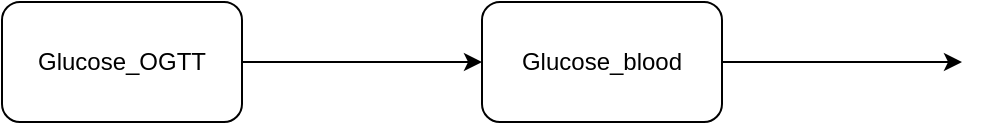 <mxfile version="24.4.0" type="device" pages="6">
  <diagram id="NMiwrWdRVJsLs8OPodjR" name="Simple">
    <mxGraphModel dx="2074" dy="1230" grid="1" gridSize="10" guides="1" tooltips="1" connect="1" arrows="1" fold="1" page="1" pageScale="1" pageWidth="850" pageHeight="1100" math="0" shadow="0">
      <root>
        <mxCell id="0" />
        <mxCell id="1" parent="0" />
        <mxCell id="drTurekCJY-aTA2y8rEC-1" value="Glucose_blood" style="rounded=1;whiteSpace=wrap;html=1;" parent="1" vertex="1">
          <mxGeometry x="270" y="290" width="120" height="60" as="geometry" />
        </mxCell>
        <mxCell id="drTurekCJY-aTA2y8rEC-2" value="" style="endArrow=classic;html=1;rounded=0;entryX=0;entryY=0.5;entryDx=0;entryDy=0;" parent="1" source="drTurekCJY-aTA2y8rEC-4" target="drTurekCJY-aTA2y8rEC-1" edge="1">
          <mxGeometry width="50" height="50" relative="1" as="geometry">
            <mxPoint x="150" y="325" as="sourcePoint" />
            <mxPoint x="260" y="320" as="targetPoint" />
            <Array as="points" />
          </mxGeometry>
        </mxCell>
        <mxCell id="drTurekCJY-aTA2y8rEC-3" value="" style="endArrow=none;html=1;rounded=0;entryDx=0;entryDy=0;strokeColor=default;endFill=0;" parent="1" target="drTurekCJY-aTA2y8rEC-4" edge="1">
          <mxGeometry width="50" height="50" relative="1" as="geometry">
            <mxPoint x="150" y="320" as="sourcePoint" />
            <mxPoint x="290" y="325" as="targetPoint" />
            <Array as="points" />
          </mxGeometry>
        </mxCell>
        <mxCell id="drTurekCJY-aTA2y8rEC-4" value="" style="shape=waypoint;sketch=0;fillStyle=solid;size=6;pointerEvents=1;points=[];fillColor=none;resizable=0;rotatable=0;perimeter=centerPerimeter;snapToPoint=1;strokeColor=none;" parent="1" vertex="1">
          <mxGeometry x="200" y="310" width="20" height="20" as="geometry" />
        </mxCell>
        <mxCell id="drTurekCJY-aTA2y8rEC-5" value="" style="endArrow=classic;html=1;rounded=0;" parent="1" source="drTurekCJY-aTA2y8rEC-7" edge="1">
          <mxGeometry width="50" height="50" relative="1" as="geometry">
            <mxPoint x="390" y="325" as="sourcePoint" />
            <mxPoint x="510" y="320" as="targetPoint" />
            <Array as="points" />
          </mxGeometry>
        </mxCell>
        <mxCell id="drTurekCJY-aTA2y8rEC-6" value="" style="endArrow=none;html=1;rounded=0;entryDx=0;entryDy=0;strokeColor=default;endFill=0;" parent="1" target="drTurekCJY-aTA2y8rEC-7" edge="1">
          <mxGeometry width="50" height="50" relative="1" as="geometry">
            <mxPoint x="390" y="320" as="sourcePoint" />
            <mxPoint x="530" y="325" as="targetPoint" />
            <Array as="points" />
          </mxGeometry>
        </mxCell>
        <mxCell id="drTurekCJY-aTA2y8rEC-7" value="" style="shape=waypoint;sketch=0;fillStyle=solid;size=6;pointerEvents=1;points=[];fillColor=none;resizable=0;rotatable=0;perimeter=centerPerimeter;snapToPoint=1;strokeColor=none;" parent="1" vertex="1">
          <mxGeometry x="440" y="310" width="20" height="20" as="geometry" />
        </mxCell>
        <mxCell id="drTurekCJY-aTA2y8rEC-9" value="Glucose_OGTT" style="rounded=1;whiteSpace=wrap;html=1;" parent="1" vertex="1">
          <mxGeometry x="30" y="290" width="120" height="60" as="geometry" />
        </mxCell>
      </root>
    </mxGraphModel>
  </diagram>
  <diagram name="With insulin induced uptake" id="429lVlWvXwl7rx9JId-R">
    <mxGraphModel dx="2074" dy="1230" grid="1" gridSize="10" guides="1" tooltips="1" connect="1" arrows="1" fold="1" page="1" pageScale="1" pageWidth="850" pageHeight="1100" math="0" shadow="0">
      <root>
        <mxCell id="0" />
        <mxCell id="1" parent="0" />
        <mxCell id="2a_csH3wOC-OoMYR3X4y-1" value="Glucose_blood" style="rounded=1;whiteSpace=wrap;html=1;" parent="1" vertex="1">
          <mxGeometry x="270" y="290" width="120" height="60" as="geometry" />
        </mxCell>
        <mxCell id="2a_csH3wOC-OoMYR3X4y-4" value="" style="endArrow=classic;html=1;rounded=0;entryX=0;entryY=0.5;entryDx=0;entryDy=0;" parent="1" source="2a_csH3wOC-OoMYR3X4y-6" target="2a_csH3wOC-OoMYR3X4y-1" edge="1">
          <mxGeometry width="50" height="50" relative="1" as="geometry">
            <mxPoint x="150" y="325" as="sourcePoint" />
            <mxPoint x="260" y="320" as="targetPoint" />
            <Array as="points" />
          </mxGeometry>
        </mxCell>
        <mxCell id="2a_csH3wOC-OoMYR3X4y-5" value="" style="endArrow=none;html=1;rounded=0;entryDx=0;entryDy=0;strokeColor=default;endFill=0;" parent="1" target="2a_csH3wOC-OoMYR3X4y-6" edge="1">
          <mxGeometry width="50" height="50" relative="1" as="geometry">
            <mxPoint x="150" y="320" as="sourcePoint" />
            <mxPoint x="290" y="325" as="targetPoint" />
            <Array as="points" />
          </mxGeometry>
        </mxCell>
        <mxCell id="2a_csH3wOC-OoMYR3X4y-6" value="" style="shape=waypoint;sketch=0;fillStyle=solid;size=6;pointerEvents=1;points=[];fillColor=none;resizable=0;rotatable=0;perimeter=centerPerimeter;snapToPoint=1;strokeColor=none;" parent="1" vertex="1">
          <mxGeometry x="200" y="310" width="20" height="20" as="geometry" />
        </mxCell>
        <mxCell id="2a_csH3wOC-OoMYR3X4y-7" value="" style="endArrow=classic;html=1;rounded=0;" parent="1" source="2a_csH3wOC-OoMYR3X4y-9" edge="1">
          <mxGeometry width="50" height="50" relative="1" as="geometry">
            <mxPoint x="390" y="325" as="sourcePoint" />
            <mxPoint x="510" y="320" as="targetPoint" />
            <Array as="points" />
          </mxGeometry>
        </mxCell>
        <mxCell id="2a_csH3wOC-OoMYR3X4y-8" value="" style="endArrow=none;html=1;rounded=0;entryDx=0;entryDy=0;strokeColor=default;endFill=0;" parent="1" target="2a_csH3wOC-OoMYR3X4y-9" edge="1">
          <mxGeometry width="50" height="50" relative="1" as="geometry">
            <mxPoint x="390" y="320" as="sourcePoint" />
            <mxPoint x="530" y="325" as="targetPoint" />
            <Array as="points" />
          </mxGeometry>
        </mxCell>
        <mxCell id="2a_csH3wOC-OoMYR3X4y-9" value="" style="shape=waypoint;sketch=0;fillStyle=solid;size=6;pointerEvents=1;points=[];fillColor=none;resizable=0;rotatable=0;perimeter=centerPerimeter;snapToPoint=1;strokeColor=none;" parent="1" vertex="1">
          <mxGeometry x="440" y="310" width="20" height="20" as="geometry" />
        </mxCell>
        <mxCell id="2a_csH3wOC-OoMYR3X4y-10" value="Insulin_pancreas" style="rhombus;whiteSpace=wrap;html=1;" parent="1" vertex="1">
          <mxGeometry x="410" y="120" width="80" height="80" as="geometry" />
        </mxCell>
        <mxCell id="2a_csH3wOC-OoMYR3X4y-12" value="Glucose_OGTT" style="rounded=1;whiteSpace=wrap;html=1;" parent="1" vertex="1">
          <mxGeometry x="30" y="290" width="120" height="60" as="geometry" />
        </mxCell>
        <mxCell id="PHtE8mBX0WkZsLmVojpv-1" value="" style="curved=1;endArrow=classic;html=1;rounded=0;exitX=0.75;exitY=0;exitDx=0;exitDy=0;entryX=0.35;entryY=0.53;entryDx=0;entryDy=0;entryPerimeter=0;" parent="1" source="2a_csH3wOC-OoMYR3X4y-1" target="PHtE8mBX0WkZsLmVojpv-10" edge="1">
          <mxGeometry width="50" height="50" relative="1" as="geometry">
            <mxPoint x="370" y="340" as="sourcePoint" />
            <mxPoint x="340" y="230" as="targetPoint" />
            <Array as="points">
              <mxPoint x="370" y="250" />
            </Array>
          </mxGeometry>
        </mxCell>
        <mxCell id="PHtE8mBX0WkZsLmVojpv-7" value="" style="group;rotation=90;" parent="1" vertex="1" connectable="0">
          <mxGeometry x="390" y="250" width="120" height="20" as="geometry" />
        </mxCell>
        <mxCell id="PHtE8mBX0WkZsLmVojpv-9" value="" style="endArrow=none;html=1;rounded=0;entryDx=0;entryDy=0;strokeColor=default;endFill=0;" parent="PHtE8mBX0WkZsLmVojpv-7" target="PHtE8mBX0WkZsLmVojpv-10" edge="1">
          <mxGeometry width="50" height="50" relative="1" as="geometry">
            <mxPoint x="60" y="-50" as="sourcePoint" />
            <mxPoint x="55" y="90" as="targetPoint" />
            <Array as="points" />
          </mxGeometry>
        </mxCell>
        <mxCell id="PHtE8mBX0WkZsLmVojpv-10" value="" style="shape=waypoint;sketch=0;fillStyle=solid;size=6;pointerEvents=1;points=[];fillColor=none;resizable=0;rotatable=0;perimeter=centerPerimeter;snapToPoint=1;strokeColor=none;rotation=90;" parent="PHtE8mBX0WkZsLmVojpv-7" vertex="1">
          <mxGeometry x="50" width="20" height="20" as="geometry" />
        </mxCell>
        <mxCell id="PHtE8mBX0WkZsLmVojpv-8" value="" style="endArrow=classic;html=1;rounded=0;entryX=0.57;entryY=0.75;entryDx=0;entryDy=0;entryPerimeter=0;" parent="1" source="PHtE8mBX0WkZsLmVojpv-10" target="2a_csH3wOC-OoMYR3X4y-9" edge="1">
          <mxGeometry width="50" height="50" relative="1" as="geometry">
            <mxPoint x="445" y="200" as="sourcePoint" />
            <mxPoint x="450" y="320" as="targetPoint" />
            <Array as="points" />
          </mxGeometry>
        </mxCell>
      </root>
    </mxGraphModel>
  </diagram>
  <diagram id="hNH9wX3AyIUZG4db7Msg" name="With insulin_blood">
    <mxGraphModel dx="2074" dy="1230" grid="1" gridSize="10" guides="1" tooltips="1" connect="1" arrows="1" fold="1" page="1" pageScale="1" pageWidth="850" pageHeight="1100" math="0" shadow="0">
      <root>
        <mxCell id="0" />
        <mxCell id="1" parent="0" />
        <mxCell id="qEl2pKQP6yc4ryg7oWox-1" value="Glucose_blood" style="rounded=1;whiteSpace=wrap;html=1;" parent="1" vertex="1">
          <mxGeometry x="280" y="290" width="120" height="60" as="geometry" />
        </mxCell>
        <mxCell id="qEl2pKQP6yc4ryg7oWox-2" value="" style="endArrow=classic;html=1;rounded=0;entryX=0;entryY=0.5;entryDx=0;entryDy=0;" parent="1" source="qEl2pKQP6yc4ryg7oWox-4" target="qEl2pKQP6yc4ryg7oWox-1" edge="1">
          <mxGeometry width="50" height="50" relative="1" as="geometry">
            <mxPoint x="160" y="325" as="sourcePoint" />
            <mxPoint x="270" y="320" as="targetPoint" />
            <Array as="points" />
          </mxGeometry>
        </mxCell>
        <mxCell id="qEl2pKQP6yc4ryg7oWox-3" value="" style="endArrow=none;html=1;rounded=0;entryDx=0;entryDy=0;strokeColor=default;endFill=0;" parent="1" target="qEl2pKQP6yc4ryg7oWox-4" edge="1">
          <mxGeometry width="50" height="50" relative="1" as="geometry">
            <mxPoint x="160" y="320" as="sourcePoint" />
            <mxPoint x="300" y="325" as="targetPoint" />
            <Array as="points" />
          </mxGeometry>
        </mxCell>
        <mxCell id="qEl2pKQP6yc4ryg7oWox-4" value="" style="shape=waypoint;sketch=0;fillStyle=solid;size=6;pointerEvents=1;points=[];fillColor=none;resizable=0;rotatable=0;perimeter=centerPerimeter;snapToPoint=1;strokeColor=none;" parent="1" vertex="1">
          <mxGeometry x="210" y="310" width="20" height="20" as="geometry" />
        </mxCell>
        <mxCell id="qEl2pKQP6yc4ryg7oWox-5" value="" style="endArrow=classic;html=1;rounded=0;" parent="1" source="qEl2pKQP6yc4ryg7oWox-7" edge="1">
          <mxGeometry width="50" height="50" relative="1" as="geometry">
            <mxPoint x="400" y="325" as="sourcePoint" />
            <mxPoint x="520" y="320" as="targetPoint" />
            <Array as="points" />
          </mxGeometry>
        </mxCell>
        <mxCell id="qEl2pKQP6yc4ryg7oWox-6" value="" style="endArrow=none;html=1;rounded=0;entryDx=0;entryDy=0;strokeColor=default;endFill=0;" parent="1" target="qEl2pKQP6yc4ryg7oWox-7" edge="1">
          <mxGeometry width="50" height="50" relative="1" as="geometry">
            <mxPoint x="400" y="320" as="sourcePoint" />
            <mxPoint x="540" y="325" as="targetPoint" />
            <Array as="points" />
          </mxGeometry>
        </mxCell>
        <mxCell id="qEl2pKQP6yc4ryg7oWox-7" value="" style="shape=waypoint;sketch=0;fillStyle=solid;size=6;pointerEvents=1;points=[];fillColor=none;resizable=0;rotatable=0;perimeter=centerPerimeter;snapToPoint=1;strokeColor=none;" parent="1" vertex="1">
          <mxGeometry x="450" y="310" width="20" height="20" as="geometry" />
        </mxCell>
        <mxCell id="qEl2pKQP6yc4ryg7oWox-8" value="Insulin_pancreas" style="rhombus;whiteSpace=wrap;html=1;" parent="1" vertex="1">
          <mxGeometry x="200" y="130" width="80" height="80" as="geometry" />
        </mxCell>
        <mxCell id="qEl2pKQP6yc4ryg7oWox-9" value="Glucose_OGTT" style="rounded=1;whiteSpace=wrap;html=1;" parent="1" vertex="1">
          <mxGeometry x="40" y="290" width="120" height="60" as="geometry" />
        </mxCell>
        <mxCell id="qEl2pKQP6yc4ryg7oWox-11" value="" style="group;rotation=90;" parent="1" vertex="1" connectable="0">
          <mxGeometry x="400" y="250" width="120" height="20" as="geometry" />
        </mxCell>
        <mxCell id="qEl2pKQP6yc4ryg7oWox-12" value="" style="endArrow=none;html=1;rounded=0;entryDx=0;entryDy=0;strokeColor=default;endFill=0;" parent="qEl2pKQP6yc4ryg7oWox-11" target="qEl2pKQP6yc4ryg7oWox-13" edge="1">
          <mxGeometry width="50" height="50" relative="1" as="geometry">
            <mxPoint x="60" y="-50" as="sourcePoint" />
            <mxPoint x="55" y="90" as="targetPoint" />
            <Array as="points" />
          </mxGeometry>
        </mxCell>
        <mxCell id="qEl2pKQP6yc4ryg7oWox-13" value="" style="shape=waypoint;sketch=0;fillStyle=solid;size=6;pointerEvents=1;points=[];fillColor=none;resizable=0;rotatable=0;perimeter=centerPerimeter;snapToPoint=1;strokeColor=none;rotation=90;" parent="qEl2pKQP6yc4ryg7oWox-11" vertex="1">
          <mxGeometry x="50" width="20" height="20" as="geometry" />
        </mxCell>
        <mxCell id="qEl2pKQP6yc4ryg7oWox-14" value="" style="endArrow=classic;html=1;rounded=0;entryX=0.57;entryY=0.75;entryDx=0;entryDy=0;entryPerimeter=0;" parent="1" source="qEl2pKQP6yc4ryg7oWox-13" target="qEl2pKQP6yc4ryg7oWox-7" edge="1">
          <mxGeometry width="50" height="50" relative="1" as="geometry">
            <mxPoint x="455" y="200" as="sourcePoint" />
            <mxPoint x="460" y="320" as="targetPoint" />
            <Array as="points" />
          </mxGeometry>
        </mxCell>
        <mxCell id="dKv7AN_57DYAFHIlqzqE-1" value="Insulin_blood" style="rounded=1;whiteSpace=wrap;html=1;" parent="1" vertex="1">
          <mxGeometry x="400" y="140" width="120" height="60" as="geometry" />
        </mxCell>
        <mxCell id="dKv7AN_57DYAFHIlqzqE-2" value="" style="endArrow=classic;html=1;rounded=0;" parent="1" source="dKv7AN_57DYAFHIlqzqE-4" edge="1">
          <mxGeometry width="50" height="50" relative="1" as="geometry">
            <mxPoint x="280" y="175" as="sourcePoint" />
            <mxPoint x="400" y="170" as="targetPoint" />
            <Array as="points" />
          </mxGeometry>
        </mxCell>
        <mxCell id="dKv7AN_57DYAFHIlqzqE-3" value="" style="endArrow=none;html=1;rounded=0;entryDx=0;entryDy=0;strokeColor=default;endFill=0;" parent="1" target="dKv7AN_57DYAFHIlqzqE-4" edge="1">
          <mxGeometry width="50" height="50" relative="1" as="geometry">
            <mxPoint x="280" y="170" as="sourcePoint" />
            <mxPoint x="420" y="175" as="targetPoint" />
            <Array as="points" />
          </mxGeometry>
        </mxCell>
        <mxCell id="dKv7AN_57DYAFHIlqzqE-4" value="" style="shape=waypoint;sketch=0;fillStyle=solid;size=6;pointerEvents=1;points=[];fillColor=none;resizable=0;rotatable=0;perimeter=centerPerimeter;snapToPoint=1;strokeColor=none;" parent="1" vertex="1">
          <mxGeometry x="330" y="160" width="20" height="20" as="geometry" />
        </mxCell>
        <mxCell id="dKv7AN_57DYAFHIlqzqE-5" value="" style="group;rotation=-90;" parent="1" vertex="1" connectable="0">
          <mxGeometry x="280" y="220" width="120" height="20" as="geometry" />
        </mxCell>
        <mxCell id="dKv7AN_57DYAFHIlqzqE-6" value="" style="endArrow=classic;html=1;rounded=0;" parent="dKv7AN_57DYAFHIlqzqE-5" source="dKv7AN_57DYAFHIlqzqE-8" edge="1">
          <mxGeometry width="50" height="50" relative="1" as="geometry">
            <mxPoint x="65" y="70" as="sourcePoint" />
            <mxPoint x="60" y="-50" as="targetPoint" />
            <Array as="points" />
          </mxGeometry>
        </mxCell>
        <mxCell id="dKv7AN_57DYAFHIlqzqE-7" value="" style="endArrow=none;html=1;rounded=0;entryDx=0;entryDy=0;strokeColor=default;endFill=0;" parent="dKv7AN_57DYAFHIlqzqE-5" target="dKv7AN_57DYAFHIlqzqE-8" edge="1">
          <mxGeometry width="50" height="50" relative="1" as="geometry">
            <mxPoint x="60" y="70" as="sourcePoint" />
            <mxPoint x="65" y="-70" as="targetPoint" />
            <Array as="points" />
          </mxGeometry>
        </mxCell>
        <mxCell id="dKv7AN_57DYAFHIlqzqE-8" value="" style="shape=waypoint;sketch=0;fillStyle=solid;size=6;pointerEvents=1;points=[];fillColor=none;resizable=0;rotatable=0;perimeter=centerPerimeter;snapToPoint=1;strokeColor=none;rotation=-90;" parent="dKv7AN_57DYAFHIlqzqE-5" vertex="1">
          <mxGeometry x="50" width="20" height="20" as="geometry" />
        </mxCell>
        <mxCell id="dKv7AN_57DYAFHIlqzqE-9" value="" style="group" parent="1" vertex="1" connectable="0">
          <mxGeometry x="520" y="160" width="120" height="20" as="geometry" />
        </mxCell>
        <mxCell id="dKv7AN_57DYAFHIlqzqE-10" value="" style="endArrow=classic;html=1;rounded=0;" parent="dKv7AN_57DYAFHIlqzqE-9" source="dKv7AN_57DYAFHIlqzqE-12" edge="1">
          <mxGeometry width="50" height="50" relative="1" as="geometry">
            <mxPoint y="15" as="sourcePoint" />
            <mxPoint x="120" y="10" as="targetPoint" />
            <Array as="points" />
          </mxGeometry>
        </mxCell>
        <mxCell id="dKv7AN_57DYAFHIlqzqE-11" value="" style="endArrow=none;html=1;rounded=0;entryDx=0;entryDy=0;strokeColor=default;endFill=0;" parent="dKv7AN_57DYAFHIlqzqE-9" target="dKv7AN_57DYAFHIlqzqE-12" edge="1">
          <mxGeometry width="50" height="50" relative="1" as="geometry">
            <mxPoint y="10" as="sourcePoint" />
            <mxPoint x="140" y="15" as="targetPoint" />
            <Array as="points" />
          </mxGeometry>
        </mxCell>
        <mxCell id="dKv7AN_57DYAFHIlqzqE-12" value="" style="shape=waypoint;sketch=0;fillStyle=solid;size=6;pointerEvents=1;points=[];fillColor=none;resizable=0;rotatable=0;perimeter=centerPerimeter;snapToPoint=1;strokeColor=none;" parent="dKv7AN_57DYAFHIlqzqE-9" vertex="1">
          <mxGeometry x="50" width="20" height="20" as="geometry" />
        </mxCell>
      </root>
    </mxGraphModel>
  </diagram>
  <diagram id="waiz3WeiPlhbW3-L29Ed" name="With glucose in liver">
    <mxGraphModel dx="949" dy="570" grid="1" gridSize="10" guides="1" tooltips="1" connect="1" arrows="1" fold="1" page="1" pageScale="1" pageWidth="850" pageHeight="1100" math="0" shadow="0">
      <root>
        <mxCell id="0" />
        <mxCell id="1" parent="0" />
        <mxCell id="utHzqzKX-fKPkcxGWewe-1" value="Glucose_blood" style="rounded=1;whiteSpace=wrap;html=1;" vertex="1" parent="1">
          <mxGeometry x="280" y="290" width="120" height="60" as="geometry" />
        </mxCell>
        <mxCell id="utHzqzKX-fKPkcxGWewe-2" value="" style="endArrow=classic;html=1;rounded=0;entryX=0;entryY=0.5;entryDx=0;entryDy=0;" edge="1" parent="1" source="utHzqzKX-fKPkcxGWewe-4" target="utHzqzKX-fKPkcxGWewe-1">
          <mxGeometry width="50" height="50" relative="1" as="geometry">
            <mxPoint x="160" y="325" as="sourcePoint" />
            <mxPoint x="270" y="320" as="targetPoint" />
            <Array as="points" />
          </mxGeometry>
        </mxCell>
        <mxCell id="utHzqzKX-fKPkcxGWewe-3" value="" style="endArrow=none;html=1;rounded=0;entryDx=0;entryDy=0;strokeColor=default;endFill=0;" edge="1" parent="1" target="utHzqzKX-fKPkcxGWewe-4">
          <mxGeometry width="50" height="50" relative="1" as="geometry">
            <mxPoint x="160" y="320" as="sourcePoint" />
            <mxPoint x="300" y="325" as="targetPoint" />
            <Array as="points" />
          </mxGeometry>
        </mxCell>
        <mxCell id="utHzqzKX-fKPkcxGWewe-4" value="" style="shape=waypoint;sketch=0;fillStyle=solid;size=6;pointerEvents=1;points=[];fillColor=none;resizable=0;rotatable=0;perimeter=centerPerimeter;snapToPoint=1;strokeColor=none;" vertex="1" parent="1">
          <mxGeometry x="210" y="310" width="20" height="20" as="geometry" />
        </mxCell>
        <mxCell id="utHzqzKX-fKPkcxGWewe-5" value="" style="endArrow=classic;html=1;rounded=0;" edge="1" parent="1" source="utHzqzKX-fKPkcxGWewe-7">
          <mxGeometry width="50" height="50" relative="1" as="geometry">
            <mxPoint x="400" y="325" as="sourcePoint" />
            <mxPoint x="520" y="320" as="targetPoint" />
            <Array as="points" />
          </mxGeometry>
        </mxCell>
        <mxCell id="utHzqzKX-fKPkcxGWewe-6" value="" style="endArrow=none;html=1;rounded=0;entryDx=0;entryDy=0;strokeColor=default;endFill=0;" edge="1" parent="1" target="utHzqzKX-fKPkcxGWewe-7">
          <mxGeometry width="50" height="50" relative="1" as="geometry">
            <mxPoint x="400" y="320" as="sourcePoint" />
            <mxPoint x="540" y="325" as="targetPoint" />
            <Array as="points" />
          </mxGeometry>
        </mxCell>
        <mxCell id="utHzqzKX-fKPkcxGWewe-7" value="" style="shape=waypoint;sketch=0;fillStyle=solid;size=6;pointerEvents=1;points=[];fillColor=none;resizable=0;rotatable=0;perimeter=centerPerimeter;snapToPoint=1;strokeColor=none;" vertex="1" parent="1">
          <mxGeometry x="450" y="310" width="20" height="20" as="geometry" />
        </mxCell>
        <mxCell id="utHzqzKX-fKPkcxGWewe-8" value="Insulin_pancreas" style="rhombus;whiteSpace=wrap;html=1;" vertex="1" parent="1">
          <mxGeometry x="200" y="130" width="80" height="80" as="geometry" />
        </mxCell>
        <mxCell id="utHzqzKX-fKPkcxGWewe-9" value="Glucose_OGTT" style="rounded=1;whiteSpace=wrap;html=1;" vertex="1" parent="1">
          <mxGeometry x="40" y="290" width="120" height="60" as="geometry" />
        </mxCell>
        <mxCell id="utHzqzKX-fKPkcxGWewe-10" value="" style="group;rotation=90;" vertex="1" connectable="0" parent="1">
          <mxGeometry x="400" y="250" width="120" height="20" as="geometry" />
        </mxCell>
        <mxCell id="utHzqzKX-fKPkcxGWewe-11" value="" style="endArrow=none;html=1;rounded=0;entryDx=0;entryDy=0;strokeColor=default;endFill=0;" edge="1" parent="utHzqzKX-fKPkcxGWewe-10" target="utHzqzKX-fKPkcxGWewe-12">
          <mxGeometry width="50" height="50" relative="1" as="geometry">
            <mxPoint x="60" y="-50" as="sourcePoint" />
            <mxPoint x="55" y="90" as="targetPoint" />
            <Array as="points" />
          </mxGeometry>
        </mxCell>
        <mxCell id="utHzqzKX-fKPkcxGWewe-12" value="" style="shape=waypoint;sketch=0;fillStyle=solid;size=6;pointerEvents=1;points=[];fillColor=none;resizable=0;rotatable=0;perimeter=centerPerimeter;snapToPoint=1;strokeColor=none;rotation=90;" vertex="1" parent="utHzqzKX-fKPkcxGWewe-10">
          <mxGeometry x="50" width="20" height="20" as="geometry" />
        </mxCell>
        <mxCell id="utHzqzKX-fKPkcxGWewe-13" value="" style="endArrow=classic;html=1;rounded=0;entryX=0.57;entryY=0.75;entryDx=0;entryDy=0;entryPerimeter=0;" edge="1" parent="1" source="utHzqzKX-fKPkcxGWewe-12" target="utHzqzKX-fKPkcxGWewe-7">
          <mxGeometry width="50" height="50" relative="1" as="geometry">
            <mxPoint x="455" y="200" as="sourcePoint" />
            <mxPoint x="460" y="320" as="targetPoint" />
            <Array as="points" />
          </mxGeometry>
        </mxCell>
        <mxCell id="utHzqzKX-fKPkcxGWewe-14" value="Insulin_blood" style="rounded=1;whiteSpace=wrap;html=1;" vertex="1" parent="1">
          <mxGeometry x="400" y="140" width="120" height="60" as="geometry" />
        </mxCell>
        <mxCell id="utHzqzKX-fKPkcxGWewe-15" value="" style="endArrow=classic;html=1;rounded=0;" edge="1" parent="1" source="utHzqzKX-fKPkcxGWewe-17">
          <mxGeometry width="50" height="50" relative="1" as="geometry">
            <mxPoint x="280" y="175" as="sourcePoint" />
            <mxPoint x="400" y="170" as="targetPoint" />
            <Array as="points" />
          </mxGeometry>
        </mxCell>
        <mxCell id="utHzqzKX-fKPkcxGWewe-16" value="" style="endArrow=none;html=1;rounded=0;entryDx=0;entryDy=0;strokeColor=default;endFill=0;" edge="1" parent="1" target="utHzqzKX-fKPkcxGWewe-17">
          <mxGeometry width="50" height="50" relative="1" as="geometry">
            <mxPoint x="280" y="170" as="sourcePoint" />
            <mxPoint x="420" y="175" as="targetPoint" />
            <Array as="points" />
          </mxGeometry>
        </mxCell>
        <mxCell id="utHzqzKX-fKPkcxGWewe-17" value="" style="shape=waypoint;sketch=0;fillStyle=solid;size=6;pointerEvents=1;points=[];fillColor=none;resizable=0;rotatable=0;perimeter=centerPerimeter;snapToPoint=1;strokeColor=none;" vertex="1" parent="1">
          <mxGeometry x="330" y="160" width="20" height="20" as="geometry" />
        </mxCell>
        <mxCell id="utHzqzKX-fKPkcxGWewe-18" value="" style="group;rotation=-90;" vertex="1" connectable="0" parent="1">
          <mxGeometry x="280" y="220" width="120" height="20" as="geometry" />
        </mxCell>
        <mxCell id="utHzqzKX-fKPkcxGWewe-19" value="" style="endArrow=classic;html=1;rounded=0;" edge="1" parent="utHzqzKX-fKPkcxGWewe-18" source="utHzqzKX-fKPkcxGWewe-21">
          <mxGeometry width="50" height="50" relative="1" as="geometry">
            <mxPoint x="65" y="70" as="sourcePoint" />
            <mxPoint x="60" y="-50" as="targetPoint" />
            <Array as="points" />
          </mxGeometry>
        </mxCell>
        <mxCell id="utHzqzKX-fKPkcxGWewe-20" value="" style="endArrow=none;html=1;rounded=0;entryDx=0;entryDy=0;strokeColor=default;endFill=0;" edge="1" parent="utHzqzKX-fKPkcxGWewe-18" target="utHzqzKX-fKPkcxGWewe-21">
          <mxGeometry width="50" height="50" relative="1" as="geometry">
            <mxPoint x="60" y="70" as="sourcePoint" />
            <mxPoint x="65" y="-70" as="targetPoint" />
            <Array as="points" />
          </mxGeometry>
        </mxCell>
        <mxCell id="utHzqzKX-fKPkcxGWewe-21" value="" style="shape=waypoint;sketch=0;fillStyle=solid;size=6;pointerEvents=1;points=[];fillColor=none;resizable=0;rotatable=0;perimeter=centerPerimeter;snapToPoint=1;strokeColor=none;rotation=-90;" vertex="1" parent="utHzqzKX-fKPkcxGWewe-18">
          <mxGeometry x="50" width="20" height="20" as="geometry" />
        </mxCell>
        <mxCell id="utHzqzKX-fKPkcxGWewe-22" value="" style="group" vertex="1" connectable="0" parent="1">
          <mxGeometry x="520" y="160" width="120" height="20" as="geometry" />
        </mxCell>
        <mxCell id="utHzqzKX-fKPkcxGWewe-23" value="" style="endArrow=classic;html=1;rounded=0;" edge="1" parent="utHzqzKX-fKPkcxGWewe-22" source="utHzqzKX-fKPkcxGWewe-25">
          <mxGeometry width="50" height="50" relative="1" as="geometry">
            <mxPoint y="15" as="sourcePoint" />
            <mxPoint x="120" y="10" as="targetPoint" />
            <Array as="points" />
          </mxGeometry>
        </mxCell>
        <mxCell id="utHzqzKX-fKPkcxGWewe-24" value="" style="endArrow=none;html=1;rounded=0;entryDx=0;entryDy=0;strokeColor=default;endFill=0;" edge="1" parent="utHzqzKX-fKPkcxGWewe-22" target="utHzqzKX-fKPkcxGWewe-25">
          <mxGeometry width="50" height="50" relative="1" as="geometry">
            <mxPoint y="10" as="sourcePoint" />
            <mxPoint x="140" y="15" as="targetPoint" />
            <Array as="points" />
          </mxGeometry>
        </mxCell>
        <mxCell id="utHzqzKX-fKPkcxGWewe-25" value="" style="shape=waypoint;sketch=0;fillStyle=solid;size=6;pointerEvents=1;points=[];fillColor=none;resizable=0;rotatable=0;perimeter=centerPerimeter;snapToPoint=1;strokeColor=none;" vertex="1" parent="utHzqzKX-fKPkcxGWewe-22">
          <mxGeometry x="50" width="20" height="20" as="geometry" />
        </mxCell>
        <mxCell id="hBM1v896Z5nIF-F1kC66-1" value="Glucose_liver" style="rounded=1;whiteSpace=wrap;html=1;" vertex="1" parent="1">
          <mxGeometry x="280" y="470" width="120" height="60" as="geometry" />
        </mxCell>
        <mxCell id="hBM1v896Z5nIF-F1kC66-8" value="" style="group;rotation=90;" vertex="1" connectable="0" parent="1">
          <mxGeometry x="300" y="400" width="120" height="20" as="geometry" />
        </mxCell>
        <mxCell id="hBM1v896Z5nIF-F1kC66-9" value="" style="endArrow=classic;html=1;rounded=0;" edge="1" parent="hBM1v896Z5nIF-F1kC66-8" source="hBM1v896Z5nIF-F1kC66-11">
          <mxGeometry width="50" height="50" relative="1" as="geometry">
            <mxPoint x="55" y="-50" as="sourcePoint" />
            <mxPoint x="60" y="70" as="targetPoint" />
            <Array as="points" />
          </mxGeometry>
        </mxCell>
        <mxCell id="hBM1v896Z5nIF-F1kC66-10" value="" style="endArrow=none;html=1;rounded=0;entryDx=0;entryDy=0;strokeColor=default;endFill=0;" edge="1" parent="hBM1v896Z5nIF-F1kC66-8" target="hBM1v896Z5nIF-F1kC66-11">
          <mxGeometry width="50" height="50" relative="1" as="geometry">
            <mxPoint x="60" y="-50" as="sourcePoint" />
            <mxPoint x="55" y="90" as="targetPoint" />
            <Array as="points" />
          </mxGeometry>
        </mxCell>
        <mxCell id="hBM1v896Z5nIF-F1kC66-11" value="" style="shape=waypoint;sketch=0;fillStyle=solid;size=6;pointerEvents=1;points=[];fillColor=none;resizable=0;rotatable=0;perimeter=centerPerimeter;snapToPoint=1;strokeColor=none;rotation=90;" vertex="1" parent="hBM1v896Z5nIF-F1kC66-8">
          <mxGeometry x="50" width="20" height="20" as="geometry" />
        </mxCell>
        <mxCell id="hBM1v896Z5nIF-F1kC66-12" value="" style="group;rotation=-90;" vertex="1" connectable="0" parent="1">
          <mxGeometry x="260" y="400" width="120" height="20" as="geometry" />
        </mxCell>
        <mxCell id="hBM1v896Z5nIF-F1kC66-13" value="" style="endArrow=classic;html=1;rounded=0;" edge="1" parent="hBM1v896Z5nIF-F1kC66-12" source="hBM1v896Z5nIF-F1kC66-15">
          <mxGeometry width="50" height="50" relative="1" as="geometry">
            <mxPoint x="65" y="70" as="sourcePoint" />
            <mxPoint x="60" y="-50" as="targetPoint" />
            <Array as="points" />
          </mxGeometry>
        </mxCell>
        <mxCell id="hBM1v896Z5nIF-F1kC66-14" value="" style="endArrow=none;html=1;rounded=0;entryDx=0;entryDy=0;strokeColor=default;endFill=0;" edge="1" parent="hBM1v896Z5nIF-F1kC66-12" target="hBM1v896Z5nIF-F1kC66-15">
          <mxGeometry width="50" height="50" relative="1" as="geometry">
            <mxPoint x="60" y="70" as="sourcePoint" />
            <mxPoint x="65" y="-70" as="targetPoint" />
            <Array as="points" />
          </mxGeometry>
        </mxCell>
        <mxCell id="hBM1v896Z5nIF-F1kC66-15" value="" style="shape=waypoint;sketch=0;fillStyle=solid;size=6;pointerEvents=1;points=[];fillColor=none;resizable=0;rotatable=0;perimeter=centerPerimeter;snapToPoint=1;strokeColor=none;rotation=-90;" vertex="1" parent="hBM1v896Z5nIF-F1kC66-12">
          <mxGeometry x="50" width="20" height="20" as="geometry" />
        </mxCell>
        <mxCell id="hBM1v896Z5nIF-F1kC66-17" value="" style="curved=1;endArrow=classic;html=1;rounded=0;entryX=0.429;entryY=-0.093;entryDx=0;entryDy=0;entryPerimeter=0;exitX=1;exitY=1;exitDx=0;exitDy=0;" edge="1" parent="hBM1v896Z5nIF-F1kC66-12" source="utHzqzKX-fKPkcxGWewe-14">
          <mxGeometry width="50" height="50" relative="1" as="geometry">
            <mxPoint x="60" y="-50" as="sourcePoint" />
            <mxPoint x="100" y="10" as="targetPoint" />
            <Array as="points">
              <mxPoint x="340" y="-110" />
              <mxPoint x="260" y="20" />
            </Array>
          </mxGeometry>
        </mxCell>
        <mxCell id="hBM1v896Z5nIF-F1kC66-16" value="" style="curved=1;endArrow=ERone;html=1;rounded=0;entryX=0.429;entryY=-0.093;entryDx=0;entryDy=0;entryPerimeter=0;exitX=0;exitY=1;exitDx=0;exitDy=0;endFill=0;" edge="1" parent="1" source="utHzqzKX-fKPkcxGWewe-1" target="hBM1v896Z5nIF-F1kC66-15">
          <mxGeometry width="50" height="50" relative="1" as="geometry">
            <mxPoint x="90" y="530" as="sourcePoint" />
            <mxPoint x="140" y="480" as="targetPoint" />
            <Array as="points">
              <mxPoint x="230" y="410" />
            </Array>
          </mxGeometry>
        </mxCell>
      </root>
    </mxGraphModel>
  </diagram>
  <diagram id="59zjVnzdssqIRypJNkea" name="With IV">
    <mxGraphModel dx="1430" dy="848" grid="1" gridSize="10" guides="1" tooltips="1" connect="1" arrows="1" fold="1" page="1" pageScale="1" pageWidth="850" pageHeight="1100" math="0" shadow="0">
      <root>
        <mxCell id="0" />
        <mxCell id="1" parent="0" />
        <mxCell id="rpuuf4TwMMuanPd54Wcp-1" value="Glucose_blood" style="rounded=1;whiteSpace=wrap;html=1;" parent="1" vertex="1">
          <mxGeometry x="270" y="360" width="120" height="60" as="geometry" />
        </mxCell>
        <mxCell id="rpuuf4TwMMuanPd54Wcp-2" value="" style="endArrow=classic;html=1;rounded=0;entryX=0;entryY=0.5;entryDx=0;entryDy=0;" parent="1" source="rpuuf4TwMMuanPd54Wcp-4" target="rpuuf4TwMMuanPd54Wcp-1" edge="1">
          <mxGeometry width="50" height="50" relative="1" as="geometry">
            <mxPoint x="150" y="395" as="sourcePoint" />
            <mxPoint x="260" y="390" as="targetPoint" />
            <Array as="points" />
          </mxGeometry>
        </mxCell>
        <mxCell id="rpuuf4TwMMuanPd54Wcp-3" value="" style="endArrow=none;html=1;rounded=0;entryDx=0;entryDy=0;strokeColor=default;endFill=0;" parent="1" target="rpuuf4TwMMuanPd54Wcp-4" edge="1">
          <mxGeometry width="50" height="50" relative="1" as="geometry">
            <mxPoint x="150" y="390" as="sourcePoint" />
            <mxPoint x="290" y="395" as="targetPoint" />
            <Array as="points" />
          </mxGeometry>
        </mxCell>
        <mxCell id="rpuuf4TwMMuanPd54Wcp-4" value="" style="shape=waypoint;sketch=0;fillStyle=solid;size=6;pointerEvents=1;points=[];fillColor=none;resizable=0;rotatable=0;perimeter=centerPerimeter;snapToPoint=1;strokeColor=none;" parent="1" vertex="1">
          <mxGeometry x="200" y="380" width="20" height="20" as="geometry" />
        </mxCell>
        <mxCell id="rpuuf4TwMMuanPd54Wcp-5" value="" style="endArrow=classic;html=1;rounded=0;" parent="1" source="rpuuf4TwMMuanPd54Wcp-7" edge="1">
          <mxGeometry width="50" height="50" relative="1" as="geometry">
            <mxPoint x="390" y="395" as="sourcePoint" />
            <mxPoint x="510" y="390" as="targetPoint" />
            <Array as="points" />
          </mxGeometry>
        </mxCell>
        <mxCell id="rpuuf4TwMMuanPd54Wcp-6" value="" style="endArrow=none;html=1;rounded=0;entryDx=0;entryDy=0;strokeColor=default;endFill=0;" parent="1" target="rpuuf4TwMMuanPd54Wcp-7" edge="1">
          <mxGeometry width="50" height="50" relative="1" as="geometry">
            <mxPoint x="390" y="390" as="sourcePoint" />
            <mxPoint x="530" y="395" as="targetPoint" />
            <Array as="points" />
          </mxGeometry>
        </mxCell>
        <mxCell id="rpuuf4TwMMuanPd54Wcp-7" value="" style="shape=waypoint;sketch=0;fillStyle=solid;size=6;pointerEvents=1;points=[];fillColor=none;resizable=0;rotatable=0;perimeter=centerPerimeter;snapToPoint=1;strokeColor=none;" parent="1" vertex="1">
          <mxGeometry x="440" y="380" width="20" height="20" as="geometry" />
        </mxCell>
        <mxCell id="rpuuf4TwMMuanPd54Wcp-8" value="Insulin in&lt;div&gt;pancreas&lt;/div&gt;" style="rhombus;whiteSpace=wrap;html=1;" parent="1" vertex="1">
          <mxGeometry x="190" y="200" width="80" height="80" as="geometry" />
        </mxCell>
        <mxCell id="rpuuf4TwMMuanPd54Wcp-9" value="Glucose_OGTT" style="rounded=1;whiteSpace=wrap;html=1;" parent="1" vertex="1">
          <mxGeometry x="30" y="360" width="120" height="60" as="geometry" />
        </mxCell>
        <mxCell id="rpuuf4TwMMuanPd54Wcp-10" value="" style="group;rotation=90;" parent="1" vertex="1" connectable="0">
          <mxGeometry x="390" y="320" width="120" height="20" as="geometry" />
        </mxCell>
        <mxCell id="rpuuf4TwMMuanPd54Wcp-11" value="" style="endArrow=none;html=1;rounded=0;entryDx=0;entryDy=0;strokeColor=default;endFill=0;" parent="rpuuf4TwMMuanPd54Wcp-10" target="rpuuf4TwMMuanPd54Wcp-12" edge="1">
          <mxGeometry width="50" height="50" relative="1" as="geometry">
            <mxPoint x="60" y="-50" as="sourcePoint" />
            <mxPoint x="55" y="90" as="targetPoint" />
            <Array as="points" />
          </mxGeometry>
        </mxCell>
        <mxCell id="rpuuf4TwMMuanPd54Wcp-12" value="" style="shape=waypoint;sketch=0;fillStyle=solid;size=6;pointerEvents=1;points=[];fillColor=none;resizable=0;rotatable=0;perimeter=centerPerimeter;snapToPoint=1;strokeColor=none;rotation=90;" parent="rpuuf4TwMMuanPd54Wcp-10" vertex="1">
          <mxGeometry x="50" width="20" height="20" as="geometry" />
        </mxCell>
        <mxCell id="rpuuf4TwMMuanPd54Wcp-13" value="" style="endArrow=classic;html=1;rounded=0;entryX=0.57;entryY=0.75;entryDx=0;entryDy=0;entryPerimeter=0;" parent="1" source="rpuuf4TwMMuanPd54Wcp-12" target="rpuuf4TwMMuanPd54Wcp-7" edge="1">
          <mxGeometry width="50" height="50" relative="1" as="geometry">
            <mxPoint x="445" y="270" as="sourcePoint" />
            <mxPoint x="450" y="390" as="targetPoint" />
            <Array as="points" />
          </mxGeometry>
        </mxCell>
        <mxCell id="rpuuf4TwMMuanPd54Wcp-14" value="Insulin_blood" style="rounded=1;whiteSpace=wrap;html=1;" parent="1" vertex="1">
          <mxGeometry x="390" y="210" width="120" height="60" as="geometry" />
        </mxCell>
        <mxCell id="rpuuf4TwMMuanPd54Wcp-15" value="" style="endArrow=classic;html=1;rounded=0;" parent="1" source="rpuuf4TwMMuanPd54Wcp-17" edge="1">
          <mxGeometry width="50" height="50" relative="1" as="geometry">
            <mxPoint x="270" y="245" as="sourcePoint" />
            <mxPoint x="390" y="240" as="targetPoint" />
            <Array as="points" />
          </mxGeometry>
        </mxCell>
        <mxCell id="rpuuf4TwMMuanPd54Wcp-16" value="" style="endArrow=none;html=1;rounded=0;entryDx=0;entryDy=0;strokeColor=default;endFill=0;" parent="1" target="rpuuf4TwMMuanPd54Wcp-17" edge="1">
          <mxGeometry width="50" height="50" relative="1" as="geometry">
            <mxPoint x="270" y="240" as="sourcePoint" />
            <mxPoint x="410" y="245" as="targetPoint" />
            <Array as="points" />
          </mxGeometry>
        </mxCell>
        <mxCell id="rpuuf4TwMMuanPd54Wcp-17" value="" style="shape=waypoint;sketch=0;fillStyle=solid;size=6;pointerEvents=1;points=[];fillColor=none;resizable=0;rotatable=0;perimeter=centerPerimeter;snapToPoint=1;strokeColor=none;" parent="1" vertex="1">
          <mxGeometry x="320" y="230" width="20" height="20" as="geometry" />
        </mxCell>
        <mxCell id="rpuuf4TwMMuanPd54Wcp-18" value="" style="group;rotation=-90;" parent="1" vertex="1" connectable="0">
          <mxGeometry x="270" y="290" width="120" height="20" as="geometry" />
        </mxCell>
        <mxCell id="rpuuf4TwMMuanPd54Wcp-19" value="" style="endArrow=classic;html=1;rounded=0;" parent="rpuuf4TwMMuanPd54Wcp-18" source="rpuuf4TwMMuanPd54Wcp-21" edge="1">
          <mxGeometry width="50" height="50" relative="1" as="geometry">
            <mxPoint x="65" y="70" as="sourcePoint" />
            <mxPoint x="60" y="-50" as="targetPoint" />
            <Array as="points" />
          </mxGeometry>
        </mxCell>
        <mxCell id="rpuuf4TwMMuanPd54Wcp-20" value="" style="endArrow=none;html=1;rounded=0;entryDx=0;entryDy=0;strokeColor=default;endFill=0;" parent="rpuuf4TwMMuanPd54Wcp-18" target="rpuuf4TwMMuanPd54Wcp-21" edge="1">
          <mxGeometry width="50" height="50" relative="1" as="geometry">
            <mxPoint x="60" y="70" as="sourcePoint" />
            <mxPoint x="65" y="-70" as="targetPoint" />
            <Array as="points" />
          </mxGeometry>
        </mxCell>
        <mxCell id="rpuuf4TwMMuanPd54Wcp-21" value="" style="shape=waypoint;sketch=0;fillStyle=solid;size=6;pointerEvents=1;points=[];fillColor=none;resizable=0;rotatable=0;perimeter=centerPerimeter;snapToPoint=1;strokeColor=none;rotation=-90;" parent="rpuuf4TwMMuanPd54Wcp-18" vertex="1">
          <mxGeometry x="50" width="20" height="20" as="geometry" />
        </mxCell>
        <mxCell id="rpuuf4TwMMuanPd54Wcp-22" value="" style="group" parent="1" vertex="1" connectable="0">
          <mxGeometry x="510" y="230" width="120" height="20" as="geometry" />
        </mxCell>
        <mxCell id="rpuuf4TwMMuanPd54Wcp-23" value="" style="endArrow=classic;html=1;rounded=0;" parent="rpuuf4TwMMuanPd54Wcp-22" source="rpuuf4TwMMuanPd54Wcp-25" edge="1">
          <mxGeometry width="50" height="50" relative="1" as="geometry">
            <mxPoint y="15" as="sourcePoint" />
            <mxPoint x="120" y="10" as="targetPoint" />
            <Array as="points" />
          </mxGeometry>
        </mxCell>
        <mxCell id="rpuuf4TwMMuanPd54Wcp-24" value="" style="endArrow=none;html=1;rounded=0;entryDx=0;entryDy=0;strokeColor=default;endFill=0;" parent="rpuuf4TwMMuanPd54Wcp-22" target="rpuuf4TwMMuanPd54Wcp-25" edge="1">
          <mxGeometry width="50" height="50" relative="1" as="geometry">
            <mxPoint y="10" as="sourcePoint" />
            <mxPoint x="140" y="15" as="targetPoint" />
            <Array as="points" />
          </mxGeometry>
        </mxCell>
        <mxCell id="rpuuf4TwMMuanPd54Wcp-25" value="" style="shape=waypoint;sketch=0;fillStyle=solid;size=6;pointerEvents=1;points=[];fillColor=none;resizable=0;rotatable=0;perimeter=centerPerimeter;snapToPoint=1;strokeColor=none;" parent="rpuuf4TwMMuanPd54Wcp-22" vertex="1">
          <mxGeometry x="50" width="20" height="20" as="geometry" />
        </mxCell>
        <mxCell id="rpuuf4TwMMuanPd54Wcp-26" value="Glucose_liver" style="rounded=1;whiteSpace=wrap;html=1;" parent="1" vertex="1">
          <mxGeometry x="270" y="540" width="120" height="60" as="geometry" />
        </mxCell>
        <mxCell id="rpuuf4TwMMuanPd54Wcp-27" value="" style="group;rotation=90;" parent="1" vertex="1" connectable="0">
          <mxGeometry x="290" y="470" width="120" height="20" as="geometry" />
        </mxCell>
        <mxCell id="rpuuf4TwMMuanPd54Wcp-28" value="" style="endArrow=classic;html=1;rounded=0;" parent="rpuuf4TwMMuanPd54Wcp-27" source="rpuuf4TwMMuanPd54Wcp-30" edge="1">
          <mxGeometry width="50" height="50" relative="1" as="geometry">
            <mxPoint x="55" y="-50" as="sourcePoint" />
            <mxPoint x="60" y="70" as="targetPoint" />
            <Array as="points" />
          </mxGeometry>
        </mxCell>
        <mxCell id="rpuuf4TwMMuanPd54Wcp-29" value="" style="endArrow=none;html=1;rounded=0;entryDx=0;entryDy=0;strokeColor=default;endFill=0;" parent="rpuuf4TwMMuanPd54Wcp-27" target="rpuuf4TwMMuanPd54Wcp-30" edge="1">
          <mxGeometry width="50" height="50" relative="1" as="geometry">
            <mxPoint x="60" y="-50" as="sourcePoint" />
            <mxPoint x="55" y="90" as="targetPoint" />
            <Array as="points" />
          </mxGeometry>
        </mxCell>
        <mxCell id="rpuuf4TwMMuanPd54Wcp-30" value="" style="shape=waypoint;sketch=0;fillStyle=solid;size=6;pointerEvents=1;points=[];fillColor=none;resizable=0;rotatable=0;perimeter=centerPerimeter;snapToPoint=1;strokeColor=none;rotation=90;" parent="rpuuf4TwMMuanPd54Wcp-27" vertex="1">
          <mxGeometry x="50" width="20" height="20" as="geometry" />
        </mxCell>
        <mxCell id="rpuuf4TwMMuanPd54Wcp-31" value="" style="group;rotation=-90;" parent="1" vertex="1" connectable="0">
          <mxGeometry x="250" y="470" width="120" height="20" as="geometry" />
        </mxCell>
        <mxCell id="rpuuf4TwMMuanPd54Wcp-32" value="" style="endArrow=classic;html=1;rounded=0;" parent="rpuuf4TwMMuanPd54Wcp-31" source="rpuuf4TwMMuanPd54Wcp-34" edge="1">
          <mxGeometry width="50" height="50" relative="1" as="geometry">
            <mxPoint x="65" y="70" as="sourcePoint" />
            <mxPoint x="60" y="-50" as="targetPoint" />
            <Array as="points" />
          </mxGeometry>
        </mxCell>
        <mxCell id="rpuuf4TwMMuanPd54Wcp-33" value="" style="endArrow=none;html=1;rounded=0;entryDx=0;entryDy=0;strokeColor=default;endFill=0;" parent="rpuuf4TwMMuanPd54Wcp-31" target="rpuuf4TwMMuanPd54Wcp-34" edge="1">
          <mxGeometry width="50" height="50" relative="1" as="geometry">
            <mxPoint x="60" y="70" as="sourcePoint" />
            <mxPoint x="65" y="-70" as="targetPoint" />
            <Array as="points" />
          </mxGeometry>
        </mxCell>
        <mxCell id="rpuuf4TwMMuanPd54Wcp-34" value="" style="shape=waypoint;sketch=0;fillStyle=solid;size=6;pointerEvents=1;points=[];fillColor=none;resizable=0;rotatable=0;perimeter=centerPerimeter;snapToPoint=1;strokeColor=none;rotation=-90;" parent="rpuuf4TwMMuanPd54Wcp-31" vertex="1">
          <mxGeometry x="50" width="20" height="20" as="geometry" />
        </mxCell>
        <mxCell id="rpuuf4TwMMuanPd54Wcp-35" value="" style="curved=1;endArrow=classic;html=1;rounded=0;entryX=0.429;entryY=-0.093;entryDx=0;entryDy=0;entryPerimeter=0;exitX=1;exitY=1;exitDx=0;exitDy=0;" parent="rpuuf4TwMMuanPd54Wcp-31" source="rpuuf4TwMMuanPd54Wcp-14" edge="1">
          <mxGeometry width="50" height="50" relative="1" as="geometry">
            <mxPoint x="60" y="-50" as="sourcePoint" />
            <mxPoint x="100" y="10" as="targetPoint" />
            <Array as="points">
              <mxPoint x="340" y="-110" />
              <mxPoint x="260" y="20" />
            </Array>
          </mxGeometry>
        </mxCell>
        <mxCell id="rpuuf4TwMMuanPd54Wcp-36" value="" style="curved=1;endArrow=ERone;html=1;rounded=0;entryX=0.429;entryY=-0.093;entryDx=0;entryDy=0;entryPerimeter=0;exitX=0;exitY=1;exitDx=0;exitDy=0;endFill=0;targetPerimeterSpacing=0;strokeColor=default;endSize=6;strokeWidth=1;" parent="1" source="rpuuf4TwMMuanPd54Wcp-1" target="rpuuf4TwMMuanPd54Wcp-34" edge="1">
          <mxGeometry width="50" height="50" relative="1" as="geometry">
            <mxPoint x="80" y="600" as="sourcePoint" />
            <mxPoint x="130" y="550" as="targetPoint" />
            <Array as="points">
              <mxPoint x="220" y="480" />
            </Array>
          </mxGeometry>
        </mxCell>
        <mxCell id="XgOEC2UXsqFdNTUlpF8i-1" value="Insulin_IV" style="rounded=1;whiteSpace=wrap;html=1;" parent="1" vertex="1">
          <mxGeometry x="390" y="30" width="120" height="60" as="geometry" />
        </mxCell>
        <mxCell id="XgOEC2UXsqFdNTUlpF8i-5" value="" style="group;rotation=90;" parent="1" vertex="1" connectable="0">
          <mxGeometry x="390" y="140" width="120" height="20" as="geometry" />
        </mxCell>
        <mxCell id="XgOEC2UXsqFdNTUlpF8i-6" value="" style="endArrow=classic;html=1;rounded=0;" parent="XgOEC2UXsqFdNTUlpF8i-5" source="XgOEC2UXsqFdNTUlpF8i-8" edge="1">
          <mxGeometry width="50" height="50" relative="1" as="geometry">
            <mxPoint x="55" y="-50" as="sourcePoint" />
            <mxPoint x="60" y="70" as="targetPoint" />
            <Array as="points" />
          </mxGeometry>
        </mxCell>
        <mxCell id="XgOEC2UXsqFdNTUlpF8i-7" value="" style="endArrow=none;html=1;rounded=0;entryDx=0;entryDy=0;strokeColor=default;endFill=0;" parent="XgOEC2UXsqFdNTUlpF8i-5" target="XgOEC2UXsqFdNTUlpF8i-8" edge="1">
          <mxGeometry width="50" height="50" relative="1" as="geometry">
            <mxPoint x="60" y="-50" as="sourcePoint" />
            <mxPoint x="55" y="90" as="targetPoint" />
            <Array as="points" />
          </mxGeometry>
        </mxCell>
        <mxCell id="XgOEC2UXsqFdNTUlpF8i-8" value="" style="shape=waypoint;sketch=0;fillStyle=solid;size=6;pointerEvents=1;points=[];fillColor=none;resizable=0;rotatable=0;perimeter=centerPerimeter;snapToPoint=1;strokeColor=none;rotation=90;" parent="XgOEC2UXsqFdNTUlpF8i-5" vertex="1">
          <mxGeometry x="50" width="20" height="20" as="geometry" />
        </mxCell>
      </root>
    </mxGraphModel>
  </diagram>
  <diagram name="T1D" id="QQLtAxza7M0nbtrD_HQ7">
    <mxGraphModel dx="1992" dy="1198" grid="1" gridSize="10" guides="1" tooltips="1" connect="1" arrows="1" fold="1" page="1" pageScale="1" pageWidth="850" pageHeight="1100" math="0" shadow="0">
      <root>
        <mxCell id="RpG0OmtRnUE21JDVYtGA-0" />
        <mxCell id="RpG0OmtRnUE21JDVYtGA-1" parent="RpG0OmtRnUE21JDVYtGA-0" />
        <mxCell id="RpG0OmtRnUE21JDVYtGA-2" value="Glucose_blood" style="rounded=1;whiteSpace=wrap;html=1;" vertex="1" parent="RpG0OmtRnUE21JDVYtGA-1">
          <mxGeometry x="270" y="360" width="120" height="60" as="geometry" />
        </mxCell>
        <mxCell id="RpG0OmtRnUE21JDVYtGA-3" value="" style="endArrow=classic;html=1;rounded=0;entryX=0;entryY=0.5;entryDx=0;entryDy=0;" edge="1" parent="RpG0OmtRnUE21JDVYtGA-1" source="RpG0OmtRnUE21JDVYtGA-5" target="RpG0OmtRnUE21JDVYtGA-2">
          <mxGeometry width="50" height="50" relative="1" as="geometry">
            <mxPoint x="150" y="395" as="sourcePoint" />
            <mxPoint x="260" y="390" as="targetPoint" />
            <Array as="points" />
          </mxGeometry>
        </mxCell>
        <mxCell id="RpG0OmtRnUE21JDVYtGA-4" value="" style="endArrow=none;html=1;rounded=0;entryDx=0;entryDy=0;strokeColor=default;endFill=0;" edge="1" parent="RpG0OmtRnUE21JDVYtGA-1" target="RpG0OmtRnUE21JDVYtGA-5">
          <mxGeometry width="50" height="50" relative="1" as="geometry">
            <mxPoint x="150" y="390" as="sourcePoint" />
            <mxPoint x="290" y="395" as="targetPoint" />
            <Array as="points" />
          </mxGeometry>
        </mxCell>
        <mxCell id="RpG0OmtRnUE21JDVYtGA-5" value="" style="shape=waypoint;sketch=0;fillStyle=solid;size=6;pointerEvents=1;points=[];fillColor=none;resizable=0;rotatable=0;perimeter=centerPerimeter;snapToPoint=1;strokeColor=none;" vertex="1" parent="RpG0OmtRnUE21JDVYtGA-1">
          <mxGeometry x="200" y="380" width="20" height="20" as="geometry" />
        </mxCell>
        <mxCell id="RpG0OmtRnUE21JDVYtGA-6" value="" style="endArrow=classic;html=1;rounded=0;" edge="1" parent="RpG0OmtRnUE21JDVYtGA-1" source="RpG0OmtRnUE21JDVYtGA-8">
          <mxGeometry width="50" height="50" relative="1" as="geometry">
            <mxPoint x="390" y="395" as="sourcePoint" />
            <mxPoint x="510" y="390" as="targetPoint" />
            <Array as="points" />
          </mxGeometry>
        </mxCell>
        <mxCell id="RpG0OmtRnUE21JDVYtGA-7" value="" style="endArrow=none;html=1;rounded=0;entryDx=0;entryDy=0;strokeColor=default;endFill=0;" edge="1" parent="RpG0OmtRnUE21JDVYtGA-1" target="RpG0OmtRnUE21JDVYtGA-8">
          <mxGeometry width="50" height="50" relative="1" as="geometry">
            <mxPoint x="390" y="390" as="sourcePoint" />
            <mxPoint x="530" y="395" as="targetPoint" />
            <Array as="points" />
          </mxGeometry>
        </mxCell>
        <mxCell id="RpG0OmtRnUE21JDVYtGA-8" value="" style="shape=waypoint;sketch=0;fillStyle=solid;size=6;pointerEvents=1;points=[];fillColor=none;resizable=0;rotatable=0;perimeter=centerPerimeter;snapToPoint=1;strokeColor=none;" vertex="1" parent="RpG0OmtRnUE21JDVYtGA-1">
          <mxGeometry x="440" y="380" width="20" height="20" as="geometry" />
        </mxCell>
        <mxCell id="RpG0OmtRnUE21JDVYtGA-10" value="Glucose_OGTT" style="rounded=1;whiteSpace=wrap;html=1;" vertex="1" parent="RpG0OmtRnUE21JDVYtGA-1">
          <mxGeometry x="30" y="360" width="120" height="60" as="geometry" />
        </mxCell>
        <mxCell id="RpG0OmtRnUE21JDVYtGA-11" value="" style="group;rotation=90;" vertex="1" connectable="0" parent="RpG0OmtRnUE21JDVYtGA-1">
          <mxGeometry x="390" y="320" width="120" height="20" as="geometry" />
        </mxCell>
        <mxCell id="RpG0OmtRnUE21JDVYtGA-12" value="" style="endArrow=none;html=1;rounded=0;entryDx=0;entryDy=0;strokeColor=default;endFill=0;" edge="1" parent="RpG0OmtRnUE21JDVYtGA-11" target="RpG0OmtRnUE21JDVYtGA-13">
          <mxGeometry width="50" height="50" relative="1" as="geometry">
            <mxPoint x="60" y="-50" as="sourcePoint" />
            <mxPoint x="55" y="90" as="targetPoint" />
            <Array as="points" />
          </mxGeometry>
        </mxCell>
        <mxCell id="RpG0OmtRnUE21JDVYtGA-13" value="" style="shape=waypoint;sketch=0;fillStyle=solid;size=6;pointerEvents=1;points=[];fillColor=none;resizable=0;rotatable=0;perimeter=centerPerimeter;snapToPoint=1;strokeColor=none;rotation=90;" vertex="1" parent="RpG0OmtRnUE21JDVYtGA-11">
          <mxGeometry x="50" width="20" height="20" as="geometry" />
        </mxCell>
        <mxCell id="RpG0OmtRnUE21JDVYtGA-14" value="" style="endArrow=classic;html=1;rounded=0;entryX=0.57;entryY=0.75;entryDx=0;entryDy=0;entryPerimeter=0;" edge="1" parent="RpG0OmtRnUE21JDVYtGA-1" source="RpG0OmtRnUE21JDVYtGA-13" target="RpG0OmtRnUE21JDVYtGA-8">
          <mxGeometry width="50" height="50" relative="1" as="geometry">
            <mxPoint x="445" y="270" as="sourcePoint" />
            <mxPoint x="450" y="390" as="targetPoint" />
            <Array as="points" />
          </mxGeometry>
        </mxCell>
        <mxCell id="RpG0OmtRnUE21JDVYtGA-15" value="Insulin_blood" style="rounded=1;whiteSpace=wrap;html=1;" vertex="1" parent="RpG0OmtRnUE21JDVYtGA-1">
          <mxGeometry x="390" y="210" width="120" height="60" as="geometry" />
        </mxCell>
        <mxCell id="RpG0OmtRnUE21JDVYtGA-23" value="" style="group" vertex="1" connectable="0" parent="RpG0OmtRnUE21JDVYtGA-1">
          <mxGeometry x="510" y="230" width="120" height="20" as="geometry" />
        </mxCell>
        <mxCell id="RpG0OmtRnUE21JDVYtGA-24" value="" style="endArrow=classic;html=1;rounded=0;" edge="1" parent="RpG0OmtRnUE21JDVYtGA-23" source="RpG0OmtRnUE21JDVYtGA-26">
          <mxGeometry width="50" height="50" relative="1" as="geometry">
            <mxPoint y="15" as="sourcePoint" />
            <mxPoint x="120" y="10" as="targetPoint" />
            <Array as="points" />
          </mxGeometry>
        </mxCell>
        <mxCell id="RpG0OmtRnUE21JDVYtGA-25" value="" style="endArrow=none;html=1;rounded=0;entryDx=0;entryDy=0;strokeColor=default;endFill=0;" edge="1" parent="RpG0OmtRnUE21JDVYtGA-23" target="RpG0OmtRnUE21JDVYtGA-26">
          <mxGeometry width="50" height="50" relative="1" as="geometry">
            <mxPoint y="10" as="sourcePoint" />
            <mxPoint x="140" y="15" as="targetPoint" />
            <Array as="points" />
          </mxGeometry>
        </mxCell>
        <mxCell id="RpG0OmtRnUE21JDVYtGA-26" value="" style="shape=waypoint;sketch=0;fillStyle=solid;size=6;pointerEvents=1;points=[];fillColor=none;resizable=0;rotatable=0;perimeter=centerPerimeter;snapToPoint=1;strokeColor=none;" vertex="1" parent="RpG0OmtRnUE21JDVYtGA-23">
          <mxGeometry x="50" width="20" height="20" as="geometry" />
        </mxCell>
        <mxCell id="RpG0OmtRnUE21JDVYtGA-27" value="Glucose_liver" style="rounded=1;whiteSpace=wrap;html=1;" vertex="1" parent="RpG0OmtRnUE21JDVYtGA-1">
          <mxGeometry x="270" y="540" width="120" height="60" as="geometry" />
        </mxCell>
        <mxCell id="RpG0OmtRnUE21JDVYtGA-28" value="" style="group;rotation=90;" vertex="1" connectable="0" parent="RpG0OmtRnUE21JDVYtGA-1">
          <mxGeometry x="290" y="470" width="120" height="20" as="geometry" />
        </mxCell>
        <mxCell id="RpG0OmtRnUE21JDVYtGA-29" value="" style="endArrow=classic;html=1;rounded=0;" edge="1" parent="RpG0OmtRnUE21JDVYtGA-28" source="RpG0OmtRnUE21JDVYtGA-31">
          <mxGeometry width="50" height="50" relative="1" as="geometry">
            <mxPoint x="55" y="-50" as="sourcePoint" />
            <mxPoint x="60" y="70" as="targetPoint" />
            <Array as="points" />
          </mxGeometry>
        </mxCell>
        <mxCell id="RpG0OmtRnUE21JDVYtGA-30" value="" style="endArrow=none;html=1;rounded=0;entryDx=0;entryDy=0;strokeColor=default;endFill=0;" edge="1" parent="RpG0OmtRnUE21JDVYtGA-28" target="RpG0OmtRnUE21JDVYtGA-31">
          <mxGeometry width="50" height="50" relative="1" as="geometry">
            <mxPoint x="60" y="-50" as="sourcePoint" />
            <mxPoint x="55" y="90" as="targetPoint" />
            <Array as="points" />
          </mxGeometry>
        </mxCell>
        <mxCell id="RpG0OmtRnUE21JDVYtGA-31" value="" style="shape=waypoint;sketch=0;fillStyle=solid;size=6;pointerEvents=1;points=[];fillColor=none;resizable=0;rotatable=0;perimeter=centerPerimeter;snapToPoint=1;strokeColor=none;rotation=90;" vertex="1" parent="RpG0OmtRnUE21JDVYtGA-28">
          <mxGeometry x="50" width="20" height="20" as="geometry" />
        </mxCell>
        <mxCell id="RpG0OmtRnUE21JDVYtGA-32" value="" style="group;rotation=-90;" vertex="1" connectable="0" parent="RpG0OmtRnUE21JDVYtGA-1">
          <mxGeometry x="250" y="470" width="120" height="20" as="geometry" />
        </mxCell>
        <mxCell id="RpG0OmtRnUE21JDVYtGA-33" value="" style="endArrow=classic;html=1;rounded=0;" edge="1" parent="RpG0OmtRnUE21JDVYtGA-32" source="RpG0OmtRnUE21JDVYtGA-35">
          <mxGeometry width="50" height="50" relative="1" as="geometry">
            <mxPoint x="65" y="70" as="sourcePoint" />
            <mxPoint x="60" y="-50" as="targetPoint" />
            <Array as="points" />
          </mxGeometry>
        </mxCell>
        <mxCell id="RpG0OmtRnUE21JDVYtGA-34" value="" style="endArrow=none;html=1;rounded=0;entryDx=0;entryDy=0;strokeColor=default;endFill=0;" edge="1" parent="RpG0OmtRnUE21JDVYtGA-32" target="RpG0OmtRnUE21JDVYtGA-35">
          <mxGeometry width="50" height="50" relative="1" as="geometry">
            <mxPoint x="60" y="70" as="sourcePoint" />
            <mxPoint x="65" y="-70" as="targetPoint" />
            <Array as="points" />
          </mxGeometry>
        </mxCell>
        <mxCell id="RpG0OmtRnUE21JDVYtGA-35" value="" style="shape=waypoint;sketch=0;fillStyle=solid;size=6;pointerEvents=1;points=[];fillColor=none;resizable=0;rotatable=0;perimeter=centerPerimeter;snapToPoint=1;strokeColor=none;rotation=-90;" vertex="1" parent="RpG0OmtRnUE21JDVYtGA-32">
          <mxGeometry x="50" width="20" height="20" as="geometry" />
        </mxCell>
        <mxCell id="RpG0OmtRnUE21JDVYtGA-36" value="" style="curved=1;endArrow=classic;html=1;rounded=0;entryX=0.429;entryY=-0.093;entryDx=0;entryDy=0;entryPerimeter=0;exitX=1;exitY=1;exitDx=0;exitDy=0;" edge="1" parent="RpG0OmtRnUE21JDVYtGA-32" source="RpG0OmtRnUE21JDVYtGA-15">
          <mxGeometry width="50" height="50" relative="1" as="geometry">
            <mxPoint x="60" y="-50" as="sourcePoint" />
            <mxPoint x="100" y="10" as="targetPoint" />
            <Array as="points">
              <mxPoint x="340" y="-110" />
              <mxPoint x="260" y="20" />
            </Array>
          </mxGeometry>
        </mxCell>
        <mxCell id="RpG0OmtRnUE21JDVYtGA-37" value="" style="curved=1;endArrow=ERone;html=1;rounded=0;entryX=0.429;entryY=-0.093;entryDx=0;entryDy=0;entryPerimeter=0;exitX=0;exitY=1;exitDx=0;exitDy=0;endFill=0;targetPerimeterSpacing=0;strokeColor=default;endSize=6;strokeWidth=1;" edge="1" parent="RpG0OmtRnUE21JDVYtGA-1" source="RpG0OmtRnUE21JDVYtGA-2" target="RpG0OmtRnUE21JDVYtGA-35">
          <mxGeometry width="50" height="50" relative="1" as="geometry">
            <mxPoint x="80" y="600" as="sourcePoint" />
            <mxPoint x="130" y="550" as="targetPoint" />
            <Array as="points">
              <mxPoint x="220" y="480" />
            </Array>
          </mxGeometry>
        </mxCell>
        <mxCell id="RpG0OmtRnUE21JDVYtGA-38" value="Insulin_IV" style="rounded=1;whiteSpace=wrap;html=1;" vertex="1" parent="RpG0OmtRnUE21JDVYtGA-1">
          <mxGeometry x="390" y="30" width="120" height="60" as="geometry" />
        </mxCell>
        <mxCell id="RpG0OmtRnUE21JDVYtGA-39" value="" style="group;rotation=90;" vertex="1" connectable="0" parent="RpG0OmtRnUE21JDVYtGA-1">
          <mxGeometry x="390" y="140" width="120" height="20" as="geometry" />
        </mxCell>
        <mxCell id="RpG0OmtRnUE21JDVYtGA-40" value="" style="endArrow=classic;html=1;rounded=0;" edge="1" parent="RpG0OmtRnUE21JDVYtGA-39" source="RpG0OmtRnUE21JDVYtGA-42">
          <mxGeometry width="50" height="50" relative="1" as="geometry">
            <mxPoint x="55" y="-50" as="sourcePoint" />
            <mxPoint x="60" y="70" as="targetPoint" />
            <Array as="points" />
          </mxGeometry>
        </mxCell>
        <mxCell id="RpG0OmtRnUE21JDVYtGA-41" value="" style="endArrow=none;html=1;rounded=0;entryDx=0;entryDy=0;strokeColor=default;endFill=0;" edge="1" parent="RpG0OmtRnUE21JDVYtGA-39" target="RpG0OmtRnUE21JDVYtGA-42">
          <mxGeometry width="50" height="50" relative="1" as="geometry">
            <mxPoint x="60" y="-50" as="sourcePoint" />
            <mxPoint x="55" y="90" as="targetPoint" />
            <Array as="points" />
          </mxGeometry>
        </mxCell>
        <mxCell id="RpG0OmtRnUE21JDVYtGA-42" value="" style="shape=waypoint;sketch=0;fillStyle=solid;size=6;pointerEvents=1;points=[];fillColor=none;resizable=0;rotatable=0;perimeter=centerPerimeter;snapToPoint=1;strokeColor=none;rotation=90;" vertex="1" parent="RpG0OmtRnUE21JDVYtGA-39">
          <mxGeometry x="50" width="20" height="20" as="geometry" />
        </mxCell>
      </root>
    </mxGraphModel>
  </diagram>
</mxfile>
